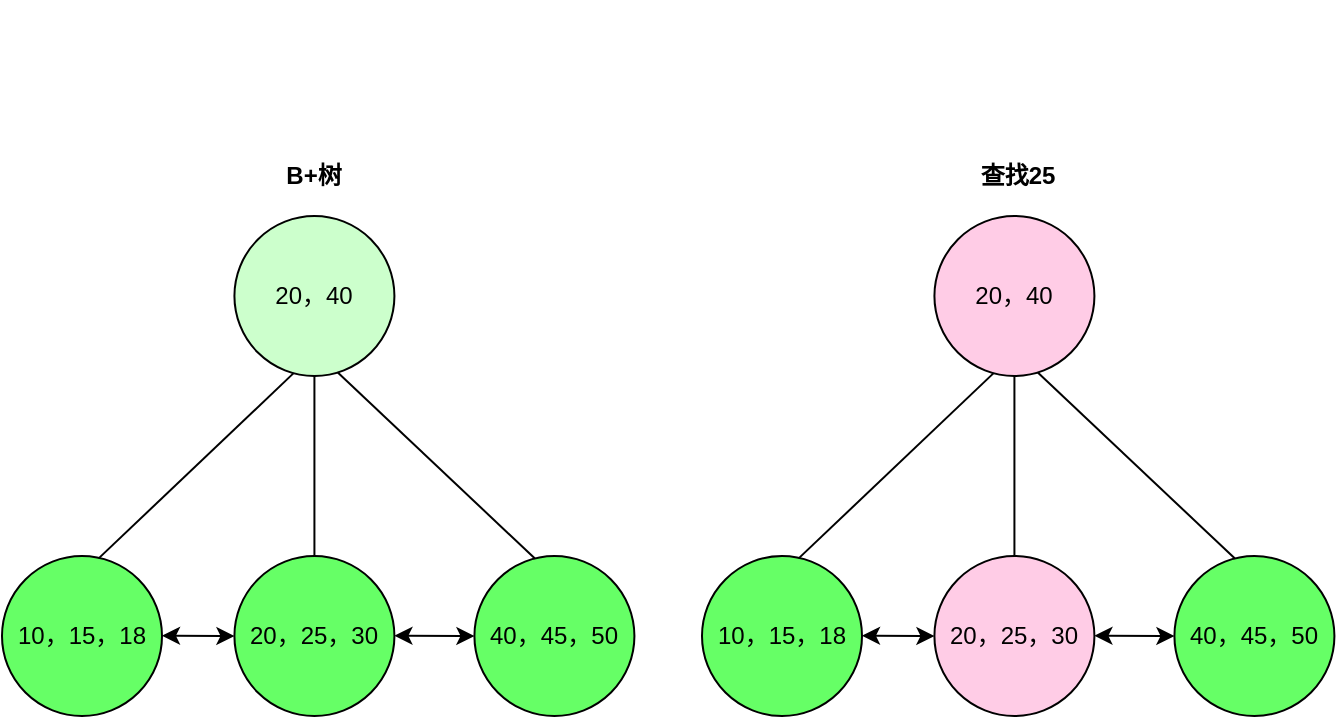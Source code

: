 <mxfile version="28.0.6">
  <diagram name="第 1 页" id="fIbPTTzMzk3BGhx-KFtS">
    <mxGraphModel dx="854" dy="373" grid="1" gridSize="10" guides="1" tooltips="1" connect="1" arrows="1" fold="1" page="1" pageScale="1" pageWidth="827" pageHeight="1169" math="0" shadow="0">
      <root>
        <mxCell id="0" />
        <mxCell id="1" parent="0" />
        <mxCell id="8vCnK32GKlkzvUL6mrDK-2" style="edgeStyle=orthogonalEdgeStyle;rounded=0;orthogonalLoop=1;jettySize=auto;html=1;exitX=0.5;exitY=1;exitDx=0;exitDy=0;" parent="1" edge="1">
          <mxGeometry relative="1" as="geometry">
            <mxPoint x="255.75" y="60" as="sourcePoint" />
            <mxPoint x="255.75" y="60" as="targetPoint" />
          </mxGeometry>
        </mxCell>
        <mxCell id="AhRn2nykdv37WszCrWZt-21" value="&lt;b&gt;B+树&lt;/b&gt;" style="text;strokeColor=none;align=center;fillColor=none;html=1;verticalAlign=middle;whiteSpace=wrap;rounded=0;" parent="1" vertex="1">
          <mxGeometry x="216.21" y="130" width="40" height="20" as="geometry" />
        </mxCell>
        <mxCell id="AhRn2nykdv37WszCrWZt-22" value="&lt;b&gt;查找25&lt;/b&gt;" style="text;strokeColor=none;align=center;fillColor=none;html=1;verticalAlign=middle;whiteSpace=wrap;rounded=0;" parent="1" vertex="1">
          <mxGeometry x="563.1" y="130" width="50" height="20" as="geometry" />
        </mxCell>
        <mxCell id="8M3MsRceVjWxMb2Ufi3T-1" value="" style="group" vertex="1" connectable="0" parent="1">
          <mxGeometry x="80" y="160" width="316.21" height="250" as="geometry" />
        </mxCell>
        <mxCell id="AhRn2nykdv37WszCrWZt-2" value="20，40" style="ellipse;whiteSpace=wrap;html=1;aspect=fixed;fillColor=#CCFFCC;" parent="8M3MsRceVjWxMb2Ufi3T-1" vertex="1">
          <mxGeometry x="116.21" width="80" height="80" as="geometry" />
        </mxCell>
        <mxCell id="AhRn2nykdv37WszCrWZt-3" value="10，15，18" style="ellipse;whiteSpace=wrap;html=1;aspect=fixed;fillColor=#66FF66;" parent="8M3MsRceVjWxMb2Ufi3T-1" vertex="1">
          <mxGeometry y="170" width="80" height="80" as="geometry" />
        </mxCell>
        <mxCell id="AhRn2nykdv37WszCrWZt-4" value="20，25，30" style="ellipse;whiteSpace=wrap;html=1;aspect=fixed;fillColor=#66FF66;" parent="8M3MsRceVjWxMb2Ufi3T-1" vertex="1">
          <mxGeometry x="116.21" y="170" width="80" height="80" as="geometry" />
        </mxCell>
        <mxCell id="AhRn2nykdv37WszCrWZt-5" value="" style="endArrow=none;html=1;rounded=0;entryX=0.37;entryY=0.982;entryDx=0;entryDy=0;entryPerimeter=0;exitX=0.604;exitY=0.015;exitDx=0;exitDy=0;exitPerimeter=0;" parent="8M3MsRceVjWxMb2Ufi3T-1" source="AhRn2nykdv37WszCrWZt-3" target="AhRn2nykdv37WszCrWZt-2" edge="1">
          <mxGeometry width="50" height="50" relative="1" as="geometry">
            <mxPoint x="28.62" y="170" as="sourcePoint" />
            <mxPoint x="76.62" y="78" as="targetPoint" />
          </mxGeometry>
        </mxCell>
        <mxCell id="AhRn2nykdv37WszCrWZt-6" value="" style="endArrow=none;html=1;rounded=0;exitX=0.5;exitY=0;exitDx=0;exitDy=0;entryX=0.5;entryY=1;entryDx=0;entryDy=0;" parent="8M3MsRceVjWxMb2Ufi3T-1" source="AhRn2nykdv37WszCrWZt-4" target="AhRn2nykdv37WszCrWZt-2" edge="1">
          <mxGeometry width="50" height="50" relative="1" as="geometry">
            <mxPoint x="148.62" y="169" as="sourcePoint" />
            <mxPoint x="98.62" y="80" as="targetPoint" />
          </mxGeometry>
        </mxCell>
        <mxCell id="AhRn2nykdv37WszCrWZt-7" value="" style="endArrow=classic;startArrow=classic;html=1;rounded=0;exitX=1;exitY=0.5;exitDx=0;exitDy=0;" parent="8M3MsRceVjWxMb2Ufi3T-1" edge="1">
          <mxGeometry width="50" height="50" relative="1" as="geometry">
            <mxPoint x="80.0" y="209.83" as="sourcePoint" />
            <mxPoint x="116.21" y="210" as="targetPoint" />
          </mxGeometry>
        </mxCell>
        <mxCell id="AhRn2nykdv37WszCrWZt-8" value="40，45，50" style="ellipse;whiteSpace=wrap;html=1;aspect=fixed;fillColor=#66FF66;" parent="8M3MsRceVjWxMb2Ufi3T-1" vertex="1">
          <mxGeometry x="236.21" y="170" width="80" height="80" as="geometry" />
        </mxCell>
        <mxCell id="AhRn2nykdv37WszCrWZt-9" value="" style="endArrow=none;html=1;rounded=0;entryX=0.646;entryY=0.978;entryDx=0;entryDy=0;entryPerimeter=0;exitX=0.378;exitY=0.016;exitDx=0;exitDy=0;exitPerimeter=0;" parent="8M3MsRceVjWxMb2Ufi3T-1" source="AhRn2nykdv37WszCrWZt-8" target="AhRn2nykdv37WszCrWZt-2" edge="1">
          <mxGeometry width="50" height="50" relative="1" as="geometry">
            <mxPoint x="266.21" y="170" as="sourcePoint" />
            <mxPoint x="169.91" y="60" as="targetPoint" />
          </mxGeometry>
        </mxCell>
        <mxCell id="AhRn2nykdv37WszCrWZt-10" value="" style="endArrow=classic;startArrow=classic;html=1;rounded=0;exitX=1;exitY=0.5;exitDx=0;exitDy=0;entryX=0;entryY=0.5;entryDx=0;entryDy=0;" parent="8M3MsRceVjWxMb2Ufi3T-1" target="AhRn2nykdv37WszCrWZt-8" edge="1">
          <mxGeometry width="50" height="50" relative="1" as="geometry">
            <mxPoint x="196.21" y="209.83" as="sourcePoint" />
            <mxPoint x="232.42" y="210" as="targetPoint" />
          </mxGeometry>
        </mxCell>
        <mxCell id="8M3MsRceVjWxMb2Ufi3T-2" value="" style="group" vertex="1" connectable="0" parent="1">
          <mxGeometry x="430" y="160" width="316.21" height="250" as="geometry" />
        </mxCell>
        <mxCell id="8M3MsRceVjWxMb2Ufi3T-3" value="20，40" style="ellipse;whiteSpace=wrap;html=1;aspect=fixed;fillColor=#FFCCE6;" vertex="1" parent="8M3MsRceVjWxMb2Ufi3T-2">
          <mxGeometry x="116.21" width="80" height="80" as="geometry" />
        </mxCell>
        <mxCell id="8M3MsRceVjWxMb2Ufi3T-4" value="10，15，18" style="ellipse;whiteSpace=wrap;html=1;aspect=fixed;fillColor=#66FF66;" vertex="1" parent="8M3MsRceVjWxMb2Ufi3T-2">
          <mxGeometry y="170" width="80" height="80" as="geometry" />
        </mxCell>
        <mxCell id="8M3MsRceVjWxMb2Ufi3T-5" value="20，25，30" style="ellipse;whiteSpace=wrap;html=1;aspect=fixed;fillColor=#FFCCE6;" vertex="1" parent="8M3MsRceVjWxMb2Ufi3T-2">
          <mxGeometry x="116.21" y="170" width="80" height="80" as="geometry" />
        </mxCell>
        <mxCell id="8M3MsRceVjWxMb2Ufi3T-6" value="" style="endArrow=none;html=1;rounded=0;entryX=0.37;entryY=0.982;entryDx=0;entryDy=0;entryPerimeter=0;exitX=0.604;exitY=0.015;exitDx=0;exitDy=0;exitPerimeter=0;" edge="1" parent="8M3MsRceVjWxMb2Ufi3T-2" source="8M3MsRceVjWxMb2Ufi3T-4" target="8M3MsRceVjWxMb2Ufi3T-3">
          <mxGeometry width="50" height="50" relative="1" as="geometry">
            <mxPoint x="28.62" y="170" as="sourcePoint" />
            <mxPoint x="76.62" y="78" as="targetPoint" />
          </mxGeometry>
        </mxCell>
        <mxCell id="8M3MsRceVjWxMb2Ufi3T-7" value="" style="endArrow=none;html=1;rounded=0;exitX=0.5;exitY=0;exitDx=0;exitDy=0;entryX=0.5;entryY=1;entryDx=0;entryDy=0;" edge="1" parent="8M3MsRceVjWxMb2Ufi3T-2" source="8M3MsRceVjWxMb2Ufi3T-5" target="8M3MsRceVjWxMb2Ufi3T-3">
          <mxGeometry width="50" height="50" relative="1" as="geometry">
            <mxPoint x="148.62" y="169" as="sourcePoint" />
            <mxPoint x="98.62" y="80" as="targetPoint" />
          </mxGeometry>
        </mxCell>
        <mxCell id="8M3MsRceVjWxMb2Ufi3T-8" value="" style="endArrow=classic;startArrow=classic;html=1;rounded=0;exitX=1;exitY=0.5;exitDx=0;exitDy=0;" edge="1" parent="8M3MsRceVjWxMb2Ufi3T-2">
          <mxGeometry width="50" height="50" relative="1" as="geometry">
            <mxPoint x="80.0" y="209.83" as="sourcePoint" />
            <mxPoint x="116.21" y="210" as="targetPoint" />
          </mxGeometry>
        </mxCell>
        <mxCell id="8M3MsRceVjWxMb2Ufi3T-9" value="40，45，50" style="ellipse;whiteSpace=wrap;html=1;aspect=fixed;fillColor=#66FF66;" vertex="1" parent="8M3MsRceVjWxMb2Ufi3T-2">
          <mxGeometry x="236.21" y="170" width="80" height="80" as="geometry" />
        </mxCell>
        <mxCell id="8M3MsRceVjWxMb2Ufi3T-10" value="" style="endArrow=none;html=1;rounded=0;entryX=0.646;entryY=0.978;entryDx=0;entryDy=0;entryPerimeter=0;exitX=0.378;exitY=0.016;exitDx=0;exitDy=0;exitPerimeter=0;" edge="1" parent="8M3MsRceVjWxMb2Ufi3T-2" source="8M3MsRceVjWxMb2Ufi3T-9" target="8M3MsRceVjWxMb2Ufi3T-3">
          <mxGeometry width="50" height="50" relative="1" as="geometry">
            <mxPoint x="266.21" y="170" as="sourcePoint" />
            <mxPoint x="169.91" y="60" as="targetPoint" />
          </mxGeometry>
        </mxCell>
        <mxCell id="8M3MsRceVjWxMb2Ufi3T-11" value="" style="endArrow=classic;startArrow=classic;html=1;rounded=0;exitX=1;exitY=0.5;exitDx=0;exitDy=0;entryX=0;entryY=0.5;entryDx=0;entryDy=0;" edge="1" parent="8M3MsRceVjWxMb2Ufi3T-2" target="8M3MsRceVjWxMb2Ufi3T-9">
          <mxGeometry width="50" height="50" relative="1" as="geometry">
            <mxPoint x="196.21" y="209.83" as="sourcePoint" />
            <mxPoint x="232.42" y="210" as="targetPoint" />
          </mxGeometry>
        </mxCell>
      </root>
    </mxGraphModel>
  </diagram>
</mxfile>
